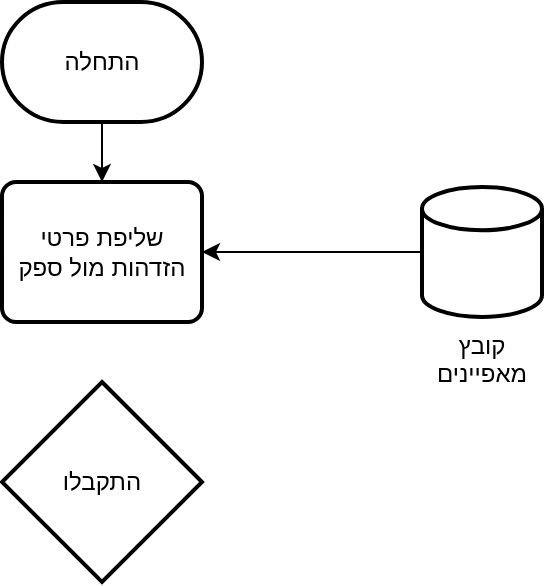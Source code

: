 <mxfile version="10.8.4" type="github"><diagram id="NDyePGVoP6Hqcc2Gr9Ji" name="Page-1"><mxGraphModel dx="-137" dy="1560" grid="1" gridSize="10" guides="1" tooltips="1" connect="1" arrows="1" fold="1" page="1" pageScale="1" pageWidth="850" pageHeight="1100" math="0" shadow="0"><root><mxCell id="0"/><mxCell id="1" parent="0"/><mxCell id="mGupG67bbkM2ZKqmyVIW-6" value="" style="edgeStyle=orthogonalEdgeStyle;rounded=0;orthogonalLoop=1;jettySize=auto;html=1;" edge="1" parent="1" source="mGupG67bbkM2ZKqmyVIW-1" target="mGupG67bbkM2ZKqmyVIW-2"><mxGeometry relative="1" as="geometry"/></mxCell><mxCell id="mGupG67bbkM2ZKqmyVIW-1" value="התחלה" style="strokeWidth=2;html=1;shape=mxgraph.flowchart.terminator;whiteSpace=wrap;" vertex="1" parent="1"><mxGeometry x="1130" y="-420" width="100" height="60" as="geometry"/></mxCell><mxCell id="mGupG67bbkM2ZKqmyVIW-2" value="שליפת פרטי הזדהות מול ספק" style="rounded=1;whiteSpace=wrap;html=1;absoluteArcSize=1;arcSize=14;strokeWidth=2;textDirection=rtl;" vertex="1" parent="1"><mxGeometry x="1130" y="-330" width="100" height="70" as="geometry"/></mxCell><mxCell id="mGupG67bbkM2ZKqmyVIW-5" value="" style="edgeStyle=orthogonalEdgeStyle;rounded=0;orthogonalLoop=1;jettySize=auto;html=1;entryX=1;entryY=0.5;entryDx=0;entryDy=0;" edge="1" parent="1" source="mGupG67bbkM2ZKqmyVIW-3" target="mGupG67bbkM2ZKqmyVIW-2"><mxGeometry relative="1" as="geometry"><mxPoint x="1260" y="-295" as="targetPoint"/></mxGeometry></mxCell><mxCell id="mGupG67bbkM2ZKqmyVIW-3" value="קובץ מאפיינים" style="strokeWidth=2;html=1;shape=mxgraph.flowchart.database;whiteSpace=wrap;fontSize=12;verticalAlign=top;labelPosition=center;verticalLabelPosition=bottom;align=center;" vertex="1" parent="1"><mxGeometry x="1340" y="-327.5" width="60" height="65" as="geometry"/></mxCell><mxCell id="mGupG67bbkM2ZKqmyVIW-7" value="התקבלו" style="strokeWidth=2;html=1;shape=mxgraph.flowchart.decision;whiteSpace=wrap;textDirection=rtl;" vertex="1" parent="1"><mxGeometry x="1130" y="-230" width="100" height="100" as="geometry"/></mxCell></root></mxGraphModel></diagram></mxfile>